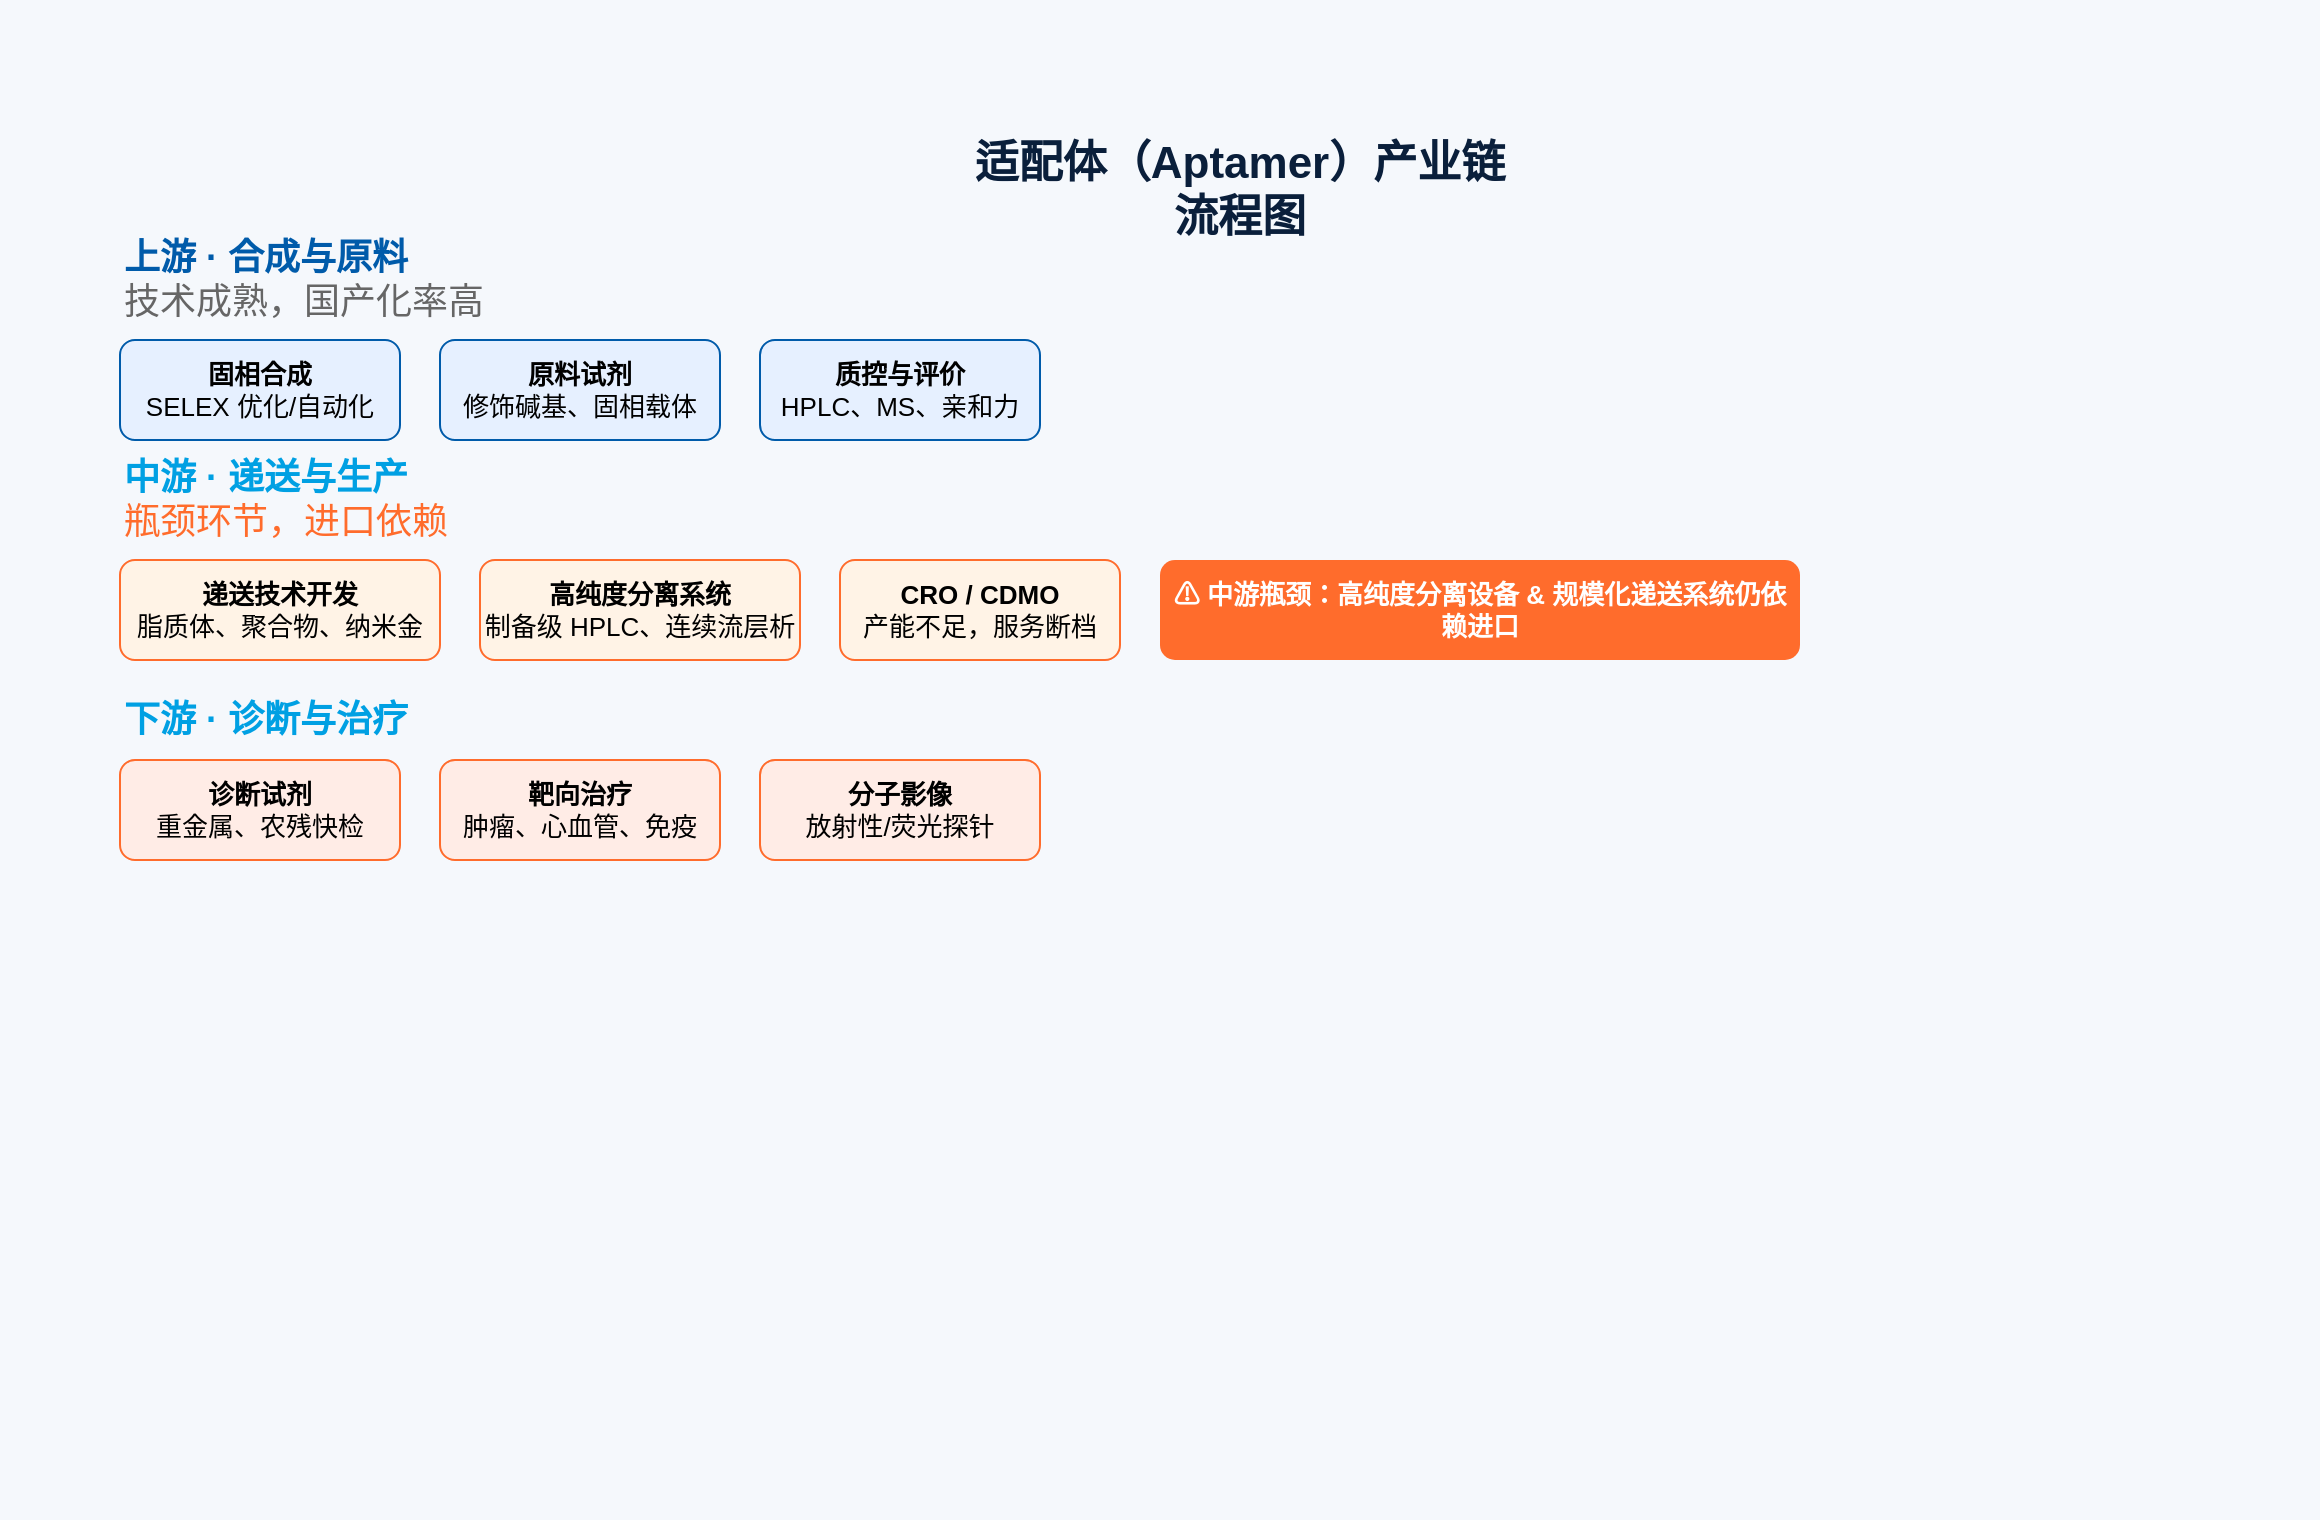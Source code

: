 <mxfile version="28.2.7">
  <diagram name="适配体产业链全景" id="L82dvTDaglT6Jt4xpFZq">
    <mxGraphModel dx="891" dy="1777" grid="1" gridSize="10" guides="1" tooltips="1" connect="1" arrows="1" fold="1" page="1" pageScale="1" pageWidth="827" pageHeight="1169" math="0" shadow="0">
      <root>
        <mxCell id="0" />
        <mxCell id="1" parent="0" />
        <mxCell id="zZW7-wTPq5pvXGqW-VW9-1" value="" style="rounded=0;whiteSpace=wrap;html=1;fillColor=#F5F8FC;strokeColor=none;" vertex="1" parent="1">
          <mxGeometry y="-60" width="1160" height="760" as="geometry" />
        </mxCell>
        <mxCell id="zZW7-wTPq5pvXGqW-VW9-2" value="&lt;b&gt;上游 · 合成与原料&lt;/b&gt;&lt;br&gt;&lt;font color=#666&gt;技术成熟，国产化率高&lt;/font&gt;" style="text;html=1;strokeColor=none;fillColor=none;align=left;verticalAlign=middle;whiteSpace=wrap;fontColor=#005BAA;fontSize=18;" vertex="1" parent="1">
          <mxGeometry x="60" y="60" width="280" height="40" as="geometry" />
        </mxCell>
        <mxCell id="zZW7-wTPq5pvXGqW-VW9-3" value="&lt;b&gt;固相合成&lt;/b&gt;&lt;br&gt;SELEX 优化/自动化" style="rounded=1;whiteSpace=wrap;html=1;fillColor=#E6F0FF;strokeColor=#005BAA;fontSize=13;" vertex="1" parent="1">
          <mxGeometry x="60" y="110" width="140" height="50" as="geometry" />
        </mxCell>
        <mxCell id="zZW7-wTPq5pvXGqW-VW9-4" value="&lt;b&gt;原料试剂&lt;/b&gt;&lt;br&gt;修饰碱基、固相载体" style="rounded=1;whiteSpace=wrap;html=1;fillColor=#E6F0FF;strokeColor=#005BAA;fontSize=13;" vertex="1" parent="1">
          <mxGeometry x="220" y="110" width="140" height="50" as="geometry" />
        </mxCell>
        <mxCell id="zZW7-wTPq5pvXGqW-VW9-5" value="&lt;b&gt;质控与评价&lt;/b&gt;&lt;br&gt;HPLC、MS、亲和力" style="rounded=1;whiteSpace=wrap;html=1;fillColor=#E6F0FF;strokeColor=#005BAA;fontSize=13;" vertex="1" parent="1">
          <mxGeometry x="380" y="110" width="140" height="50" as="geometry" />
        </mxCell>
        <mxCell id="zZW7-wTPq5pvXGqW-VW9-6" value="&lt;b&gt;中游 · 递送与生产&lt;/b&gt;&lt;br&gt;&lt;font color=#FF6C2C&gt;瓶颈环节，进口依赖&lt;/font&gt;" style="text;html=1;strokeColor=none;fillColor=none;align=left;verticalAlign=middle;whiteSpace=wrap;fontColor=#00A0E3;fontSize=18;" vertex="1" parent="1">
          <mxGeometry x="60" y="170" width="280" height="40" as="geometry" />
        </mxCell>
        <mxCell id="zZW7-wTPq5pvXGqW-VW9-7" value="&lt;b&gt;递送技术开发&lt;/b&gt;&lt;br&gt;脂质体、聚合物、纳米金" style="rounded=1;whiteSpace=wrap;html=1;fillColor=#FFF3E6;strokeColor=#FF6C2C;fontSize=13;" vertex="1" parent="1">
          <mxGeometry x="60" y="220" width="160" height="50" as="geometry" />
        </mxCell>
        <mxCell id="zZW7-wTPq5pvXGqW-VW9-8" value="&lt;b&gt;高纯度分离系统&lt;/b&gt;&lt;br&gt;制备级 HPLC、连续流层析" style="rounded=1;whiteSpace=wrap;html=1;fillColor=#FFF3E6;strokeColor=#FF6C2C;fontSize=13;" vertex="1" parent="1">
          <mxGeometry x="240" y="220" width="160" height="50" as="geometry" />
        </mxCell>
        <mxCell id="zZW7-wTPq5pvXGqW-VW9-9" value="&lt;b&gt;CRO / CDMO&lt;/b&gt;&lt;br&gt;产能不足，服务断档" style="rounded=1;whiteSpace=wrap;html=1;fillColor=#FFF3E6;strokeColor=#FF6C2C;fontSize=13;" vertex="1" parent="1">
          <mxGeometry x="420" y="220" width="140" height="50" as="geometry" />
        </mxCell>
        <mxCell id="zZW7-wTPq5pvXGqW-VW9-10" value="&lt;b&gt;下游 · 应用与市场&lt;/b&gt;&lt;br&gt;&lt;font color=#666&gt;需求旺盛，快速放量&lt;/font&gt;" style="text;html=1;strokeColor=none;fillColor=none;align=left;verticalAlign=middle;whiteSpace=wrap;fontColor=#FF6C2C;fontSize=18;" parent="1">
          <mxGeometry x="60" y="340" width="280" height="40" as="geometry" />
        </mxCell>
        <mxCell id="zZW7-wTPq5pvXGqW-VW9-11" value="&lt;b&gt;诊断试剂&lt;/b&gt;&lt;br&gt;重金属、农残快检" style="rounded=1;whiteSpace=wrap;html=1;fillColor=#FFECE6;strokeColor=#FF6C2C;fontSize=13;" vertex="1" parent="1">
          <mxGeometry x="60" y="320" width="140" height="50" as="geometry" />
        </mxCell>
        <mxCell id="zZW7-wTPq5pvXGqW-VW9-12" value="&lt;b&gt;靶向治疗&lt;/b&gt;&lt;br&gt;肿瘤、心血管、免疫" style="rounded=1;whiteSpace=wrap;html=1;fillColor=#FFECE6;strokeColor=#FF6C2C;fontSize=13;" vertex="1" parent="1">
          <mxGeometry x="220" y="320" width="140" height="50" as="geometry" />
        </mxCell>
        <mxCell id="zZW7-wTPq5pvXGqW-VW9-13" value="&lt;b&gt;分子影像&lt;/b&gt;&lt;br&gt;放射性/荧光探针" style="rounded=1;whiteSpace=wrap;html=1;fillColor=#FFECE6;strokeColor=#FF6C2C;fontSize=13;" vertex="1" parent="1">
          <mxGeometry x="380" y="320" width="140" height="50" as="geometry" />
        </mxCell>
        <mxCell id="zZW7-wTPq5pvXGqW-VW9-16" value="&lt;b&gt;适配体（Aptamer）产业链流程图&lt;/b&gt;" style="text;html=1;strokeColor=none;fillColor=none;align=center;verticalAlign=middle;whiteSpace=wrap;fontColor=#0A1F3B;fontSize=22;" vertex="1" parent="1">
          <mxGeometry x="480" y="20" width="280" height="30" as="geometry" />
        </mxCell>
        <mxCell id="zZW7-wTPq5pvXGqW-VW9-17" value="&lt;b&gt;⚠ 中游瓶颈：高纯度分离设备 &amp; 规模化递送系统仍依赖进口&lt;/b&gt;" style="rounded=1;whiteSpace=wrap;html=1;fillColor=#FF6C2C;strokeColor=none;fontColor=#ffffff;fontSize=13;" vertex="1" parent="1">
          <mxGeometry x="580" y="220" width="320" height="50" as="geometry" />
        </mxCell>
        <mxCell id="zZW7-wTPq5pvXGqW-VW9-18" value="&lt;b&gt;下游 · 诊断与治疗&lt;/b&gt;" style="text;html=1;strokeColor=none;fillColor=none;align=left;verticalAlign=middle;whiteSpace=wrap;fontColor=#00A0E3;fontSize=18;" vertex="1" parent="1">
          <mxGeometry x="60" y="280" width="280" height="40" as="geometry" />
        </mxCell>
      </root>
    </mxGraphModel>
  </diagram>
</mxfile>
